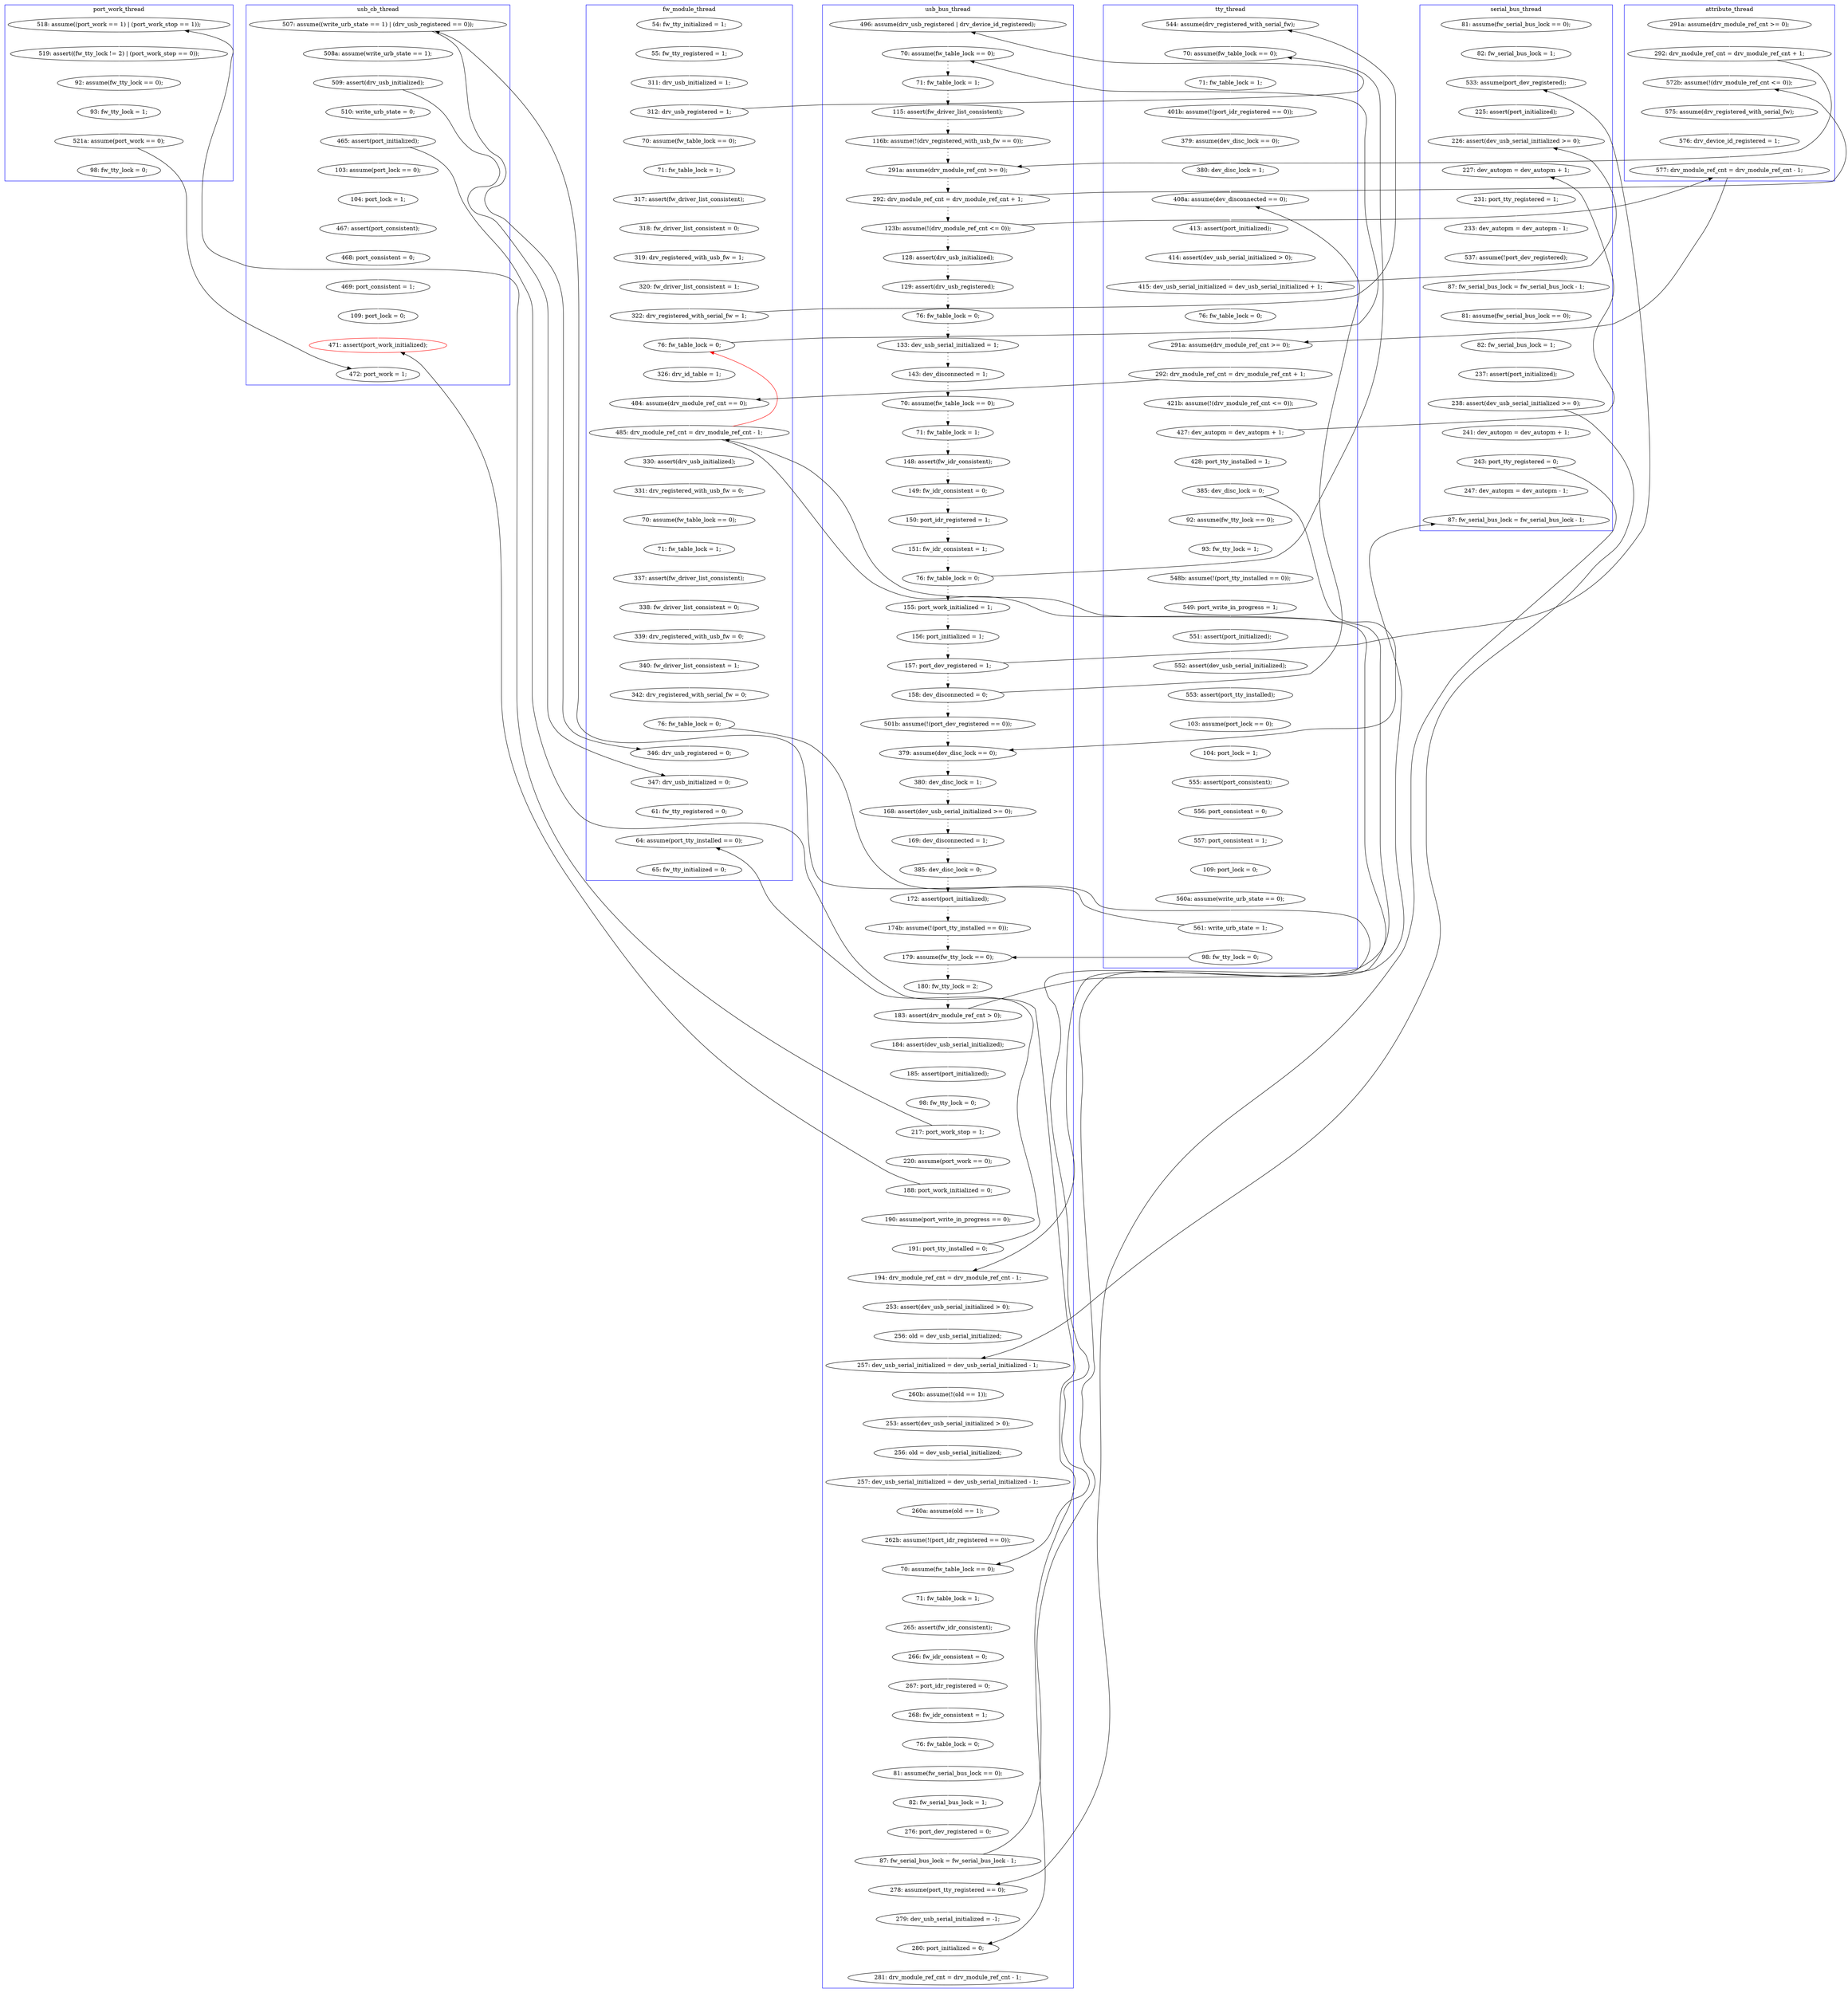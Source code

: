 digraph Counterexample {
	366 -> 367 [color = white, style = solid]
	151 -> 238 [color = black, style = solid, constraint = false]
	104 -> 131 [color = white, style = solid]
	205 -> 206 [color = white, style = solid]
	76 -> 77 [color = white, style = solid]
	96 -> 233 [color = white, style = solid]
	164 -> 270 [color = black, style = solid, constraint = false]
	203 -> 337 [color = black, style = solid, constraint = false]
	393 -> 395 [color = white, style = solid]
	95 -> 96 [color = white, style = solid]
	398 -> 399 [color = white, style = solid]
	88 -> 97 [color = black, style = dotted]
	216 -> 220 [color = white, style = solid]
	129 -> 133 [color = black, style = dotted]
	372 -> 373 [color = white, style = solid]
	56 -> 58 [color = white, style = solid]
	160 -> 268 [color = black, style = solid, constraint = false]
	334 -> 366 [color = black, style = solid, constraint = false]
	306 -> 322 [color = white, style = solid]
	220 -> 221 [color = white, style = solid]
	371 -> 372 [color = white, style = solid]
	357 -> 359 [color = white, style = solid]
	82 -> 87 [color = black, style = solid, constraint = false]
	302 -> 383 [color = white, style = solid]
	255 -> 258 [color = white, style = solid]
	396 -> 398 [color = white, style = solid]
	198 -> 201 [color = white, style = solid]
	275 -> 294 [color = white, style = solid]
	173 -> 174 [color = white, style = solid]
	191 -> 193 [color = white, style = solid]
	390 -> 393 [color = white, style = solid]
	326 -> 327 [color = white, style = solid]
	148 -> 149 [color = white, style = solid]
	160 -> 163 [color = white, style = solid]
	141 -> 142 [color = white, style = solid]
	129 -> 131 [color = black, style = solid, constraint = false]
	64 -> 66 [color = black, style = solid, constraint = false]
	133 -> 136 [color = black, style = dotted]
	243 -> 246 [color = black, style = dotted]
	370 -> 371 [color = white, style = solid]
	266 -> 267 [color = black, style = solid, constraint = false]
	93 -> 159 [color = black, style = solid, constraint = false]
	313 -> 362 [color = white, style = solid]
	330 -> 334 [color = white, style = solid]
	288 -> 289 [color = white, style = solid]
	307 -> 314 [color = white, style = solid]
	286 -> 412 [color = black, style = solid, constraint = false]
	206 -> 343 [color = black, style = solid, constraint = false]
	117 -> 120 [color = black, style = dotted]
	311 -> 312 [color = white, style = solid]
	286 -> 307 [color = white, style = solid]
	174 -> 177 [color = white, style = solid]
	151 -> 154 [color = white, style = solid]
	110 -> 117 [color = black, style = dotted]
	58 -> 61 [color = white, style = solid]
	72 -> 81 [color = black, style = dotted]
	269 -> 64 [color = red, style = solid, constraint = false]
	97 -> 98 [color = black, style = dotted]
	353 -> 354 [color = white, style = solid]
	142 -> 148 [color = white, style = solid]
	190 -> 191 [color = white, style = solid]
	186 -> 187 [color = white, style = solid]
	131 -> 132 [color = white, style = solid]
	42 -> 45 [color = white, style = solid]
	262 -> 264 [color = white, style = solid]
	254 -> 255 [color = white, style = solid]
	177 -> 178 [color = white, style = solid]
	238 -> 270 [color = white, style = solid]
	165 -> 168 [color = white, style = solid]
	253 -> 269 [color = black, style = solid, constraint = false]
	289 -> 293 [color = white, style = solid]
	268 -> 269 [color = white, style = solid]
	150 -> 151 [color = white, style = solid]
	328 -> 329 [color = white, style = solid]
	367 -> 370 [color = white, style = solid]
	50 -> 52 [color = white, style = solid]
	318 -> 353 [color = white, style = solid]
	136 -> 138 [color = black, style = dotted]
	149 -> 150 [color = white, style = solid]
	66 -> 67 [color = black, style = dotted]
	53 -> 66 [color = white, style = solid]
	355 -> 357 [color = white, style = solid]
	239 -> 240 [color = black, style = dotted]
	337 -> 343 [color = white, style = solid]
	230 -> 267 [color = white, style = solid]
	138 -> 145 [color = black, style = dotted]
	323 -> 326 [color = white, style = solid]
	212 -> 215 [color = white, style = solid]
	248 -> 250 [color = black, style = dotted]
	408 -> 412 [color = white, style = solid]
	101 -> 110 [color = black, style = dotted]
	246 -> 248 [color = black, style = dotted]
	334 -> 337 [color = white, style = solid]
	163 -> 164 [color = white, style = solid]
	215 -> 216 [color = white, style = solid]
	240 -> 242 [color = black, style = dotted]
	67 -> 70 [color = black, style = dotted]
	87 -> 89 [color = white, style = solid]
	267 -> 303 [color = white, style = solid]
	258 -> 262 [color = white, style = solid]
	193 -> 194 [color = white, style = solid]
	179 -> 186 [color = white, style = solid]
	54 -> 56 [color = white, style = solid]
	264 -> 266 [color = white, style = solid]
	206 -> 208 [color = white, style = solid]
	61 -> 64 [color = white, style = solid]
	322 -> 323 [color = white, style = solid]
	362 -> 410 [color = white, style = solid]
	412 -> 413 [color = white, style = solid]
	270 -> 276 [color = white, style = solid]
	269 -> 307 [color = black, style = solid, constraint = false]
	37 -> 38 [color = white, style = solid]
	168 -> 173 [color = white, style = solid]
	82 -> 88 [color = black, style = dotted]
	228 -> 251 [color = black, style = solid, constraint = false]
	132 -> 137 [color = white, style = solid]
	329 -> 330 [color = white, style = solid]
	159 -> 160 [color = white, style = solid]
	280 -> 286 [color = white, style = solid]
	293 -> 311 [color = white, style = solid]
	302 -> 303 [color = black, style = solid, constraint = false]
	269 -> 305 [color = white, style = solid]
	178 -> 179 [color = white, style = solid]
	38 -> 42 [color = white, style = solid]
	393 -> 410 [color = black, style = solid, constraint = false]
	64 -> 210 [color = white, style = solid]
	315 -> 316 [color = white, style = solid]
	98 -> 101 [color = black, style = dotted]
	145 -> 148 [color = black, style = solid, constraint = false]
	266 -> 280 [color = white, style = solid]
	311 -> 316 [color = black, style = solid, constraint = false]
	233 -> 237 [color = white, style = solid]
	314 -> 315 [color = white, style = solid]
	201 -> 202 [color = white, style = solid]
	359 -> 366 [color = white, style = solid]
	138 -> 233 [color = black, style = solid, constraint = false]
	187 -> 190 [color = white, style = solid]
	124 -> 125 [color = black, style = dotted]
	203 -> 205 [color = white, style = solid]
	52 -> 54 [color = white, style = solid]
	312 -> 313 [color = white, style = solid]
	88 -> 93 [color = black, style = solid, constraint = false]
	182 -> 239 [color = black, style = dotted]
	294 -> 298 [color = white, style = solid]
	387 -> 388 [color = white, style = solid]
	194 -> 195 [color = white, style = solid]
	77 -> 87 [color = white, style = solid]
	276 -> 277 [color = white, style = solid]
	61 -> 104 [color = black, style = solid, constraint = false]
	77 -> 81 [color = black, style = solid, constraint = false]
	195 -> 198 [color = white, style = solid]
	251 -> 252 [color = black, style = dotted]
	373 -> 376 [color = white, style = solid]
	253 -> 254 [color = white, style = solid]
	145 -> 182 [color = black, style = dotted]
	121 -> 123 [color = black, style = dotted]
	81 -> 82 [color = black, style = dotted]
	70 -> 72 [color = black, style = dotted]
	343 -> 408 [color = white, style = solid]
	212 -> 398 [color = black, style = solid, constraint = false]
	137 -> 141 [color = white, style = solid]
	202 -> 228 [color = white, style = solid]
	237 -> 238 [color = white, style = solid]
	164 -> 165 [color = white, style = solid]
	327 -> 328 [color = white, style = solid]
	45 -> 49 [color = white, style = solid]
	395 -> 396 [color = white, style = solid]
	376 -> 387 [color = white, style = solid]
	277 -> 279 [color = white, style = solid]
	89 -> 91 [color = white, style = solid]
	210 -> 268 [color = white, style = solid]
	252 -> 253 [color = black, style = dotted]
	283 -> 288 [color = white, style = solid]
	279 -> 283 [color = white, style = solid]
	298 -> 299 [color = white, style = solid]
	120 -> 121 [color = black, style = dotted]
	168 -> 239 [color = black, style = solid, constraint = false]
	313 -> 395 [color = black, style = solid, constraint = false]
	354 -> 355 [color = white, style = solid]
	208 -> 212 [color = white, style = solid]
	202 -> 203 [color = black, style = solid, constraint = false]
	222 -> 230 [color = white, style = solid]
	388 -> 390 [color = white, style = solid]
	250 -> 251 [color = black, style = dotted]
	242 -> 243 [color = black, style = dotted]
	221 -> 222 [color = white, style = solid]
	91 -> 93 [color = white, style = solid]
	125 -> 126 [color = black, style = dotted]
	45 -> 53 [color = black, style = solid, constraint = false]
	123 -> 124 [color = black, style = dotted]
	262 -> 275 [color = black, style = solid, constraint = false]
	126 -> 129 [color = black, style = dotted]
	316 -> 318 [color = white, style = solid]
	305 -> 306 [color = white, style = solid]
	154 -> 159 [color = white, style = solid]
	299 -> 302 [color = white, style = solid]
	49 -> 50 [color = white, style = solid]
	subgraph cluster5 {
		label = attribute_thread
		color = blue
		77  [label = "292: drv_module_ref_cnt = drv_module_ref_cnt + 1;"]
		76  [label = "291a: assume(drv_module_ref_cnt >= 0);"]
		93  [label = "577: drv_module_ref_cnt = drv_module_ref_cnt - 1;"]
		91  [label = "576: drv_device_id_registered = 1;"]
		89  [label = "575: assume(drv_registered_with_serial_fw);"]
		87  [label = "572b: assume(!(drv_module_ref_cnt <= 0));"]
	}
	subgraph cluster6 {
		label = usb_cb_thread
		color = blue
		216  [label = "104: port_lock = 1;"]
		230  [label = "109: port_lock = 0;"]
		267  [label = "471: assert(port_work_initialized);", color = red]
		203  [label = "507: assume((write_urb_state == 1) | (drv_usb_registered == 0));"]
		212  [label = "465: assert(port_initialized);"]
		215  [label = "103: assume(port_lock == 0);"]
		222  [label = "469: port_consistent = 1;"]
		303  [label = "472: port_work = 1;"]
		221  [label = "468: port_consistent = 0;"]
		220  [label = "467: assert(port_consistent);"]
		205  [label = "508a: assume(write_urb_state == 1);"]
		208  [label = "510: write_urb_state = 0;"]
		206  [label = "509: assert(drv_usb_initialized);"]
	}
	subgraph cluster7 {
		label = port_work_thread
		color = blue
		298  [label = "92: assume(fw_tty_lock == 0);"]
		383  [label = "98: fw_tty_lock = 0;"]
		275  [label = "518: assume((port_work == 1) | (port_work_stop == 1));"]
		302  [label = "521a: assume(port_work == 0);"]
		294  [label = "519: assert((fw_tty_lock != 2) | (port_work_stop == 0));"]
		299  [label = "93: fw_tty_lock = 1;"]
	}
	subgraph cluster1 {
		label = fw_module_thread
		color = blue
		306  [label = "331: drv_registered_with_usb_fw = 0;"]
		322  [label = "70: assume(fw_table_lock == 0);"]
		408  [label = "61: fw_tty_registered = 0;"]
		52  [label = "317: assert(fw_driver_list_consistent);"]
		334  [label = "76: fw_table_lock = 0;"]
		269  [label = "485: drv_module_ref_cnt = drv_module_ref_cnt - 1;"]
		305  [label = "330: assert(drv_usb_initialized);"]
		37  [label = "54: fw_tty_initialized = 1;"]
		327  [label = "338: fw_driver_list_consistent = 0;"]
		64  [label = "76: fw_table_lock = 0;"]
		343  [label = "347: drv_usb_initialized = 0;"]
		326  [label = "337: assert(fw_driver_list_consistent);"]
		413  [label = "65: fw_tty_initialized = 0;"]
		412  [label = "64: assume(port_tty_installed == 0);"]
		328  [label = "339: drv_registered_with_usb_fw = 0;"]
		49  [label = "70: assume(fw_table_lock == 0);"]
		210  [label = "326: drv_id_table = 1;"]
		329  [label = "340: fw_driver_list_consistent = 1;"]
		58  [label = "320: fw_driver_list_consistent = 1;"]
		50  [label = "71: fw_table_lock = 1;"]
		38  [label = "55: fw_tty_registered = 1;"]
		45  [label = "312: drv_usb_registered = 1;"]
		330  [label = "342: drv_registered_with_serial_fw = 0;"]
		337  [label = "346: drv_usb_registered = 0;"]
		42  [label = "311: drv_usb_initialized = 1;"]
		61  [label = "322: drv_registered_with_serial_fw = 1;"]
		54  [label = "318: fw_driver_list_consistent = 0;"]
		56  [label = "319: drv_registered_with_usb_fw = 1;"]
		323  [label = "71: fw_table_lock = 1;"]
		268  [label = "484: assume(drv_module_ref_cnt == 0);"]
	}
	subgraph cluster3 {
		label = serial_bus_thread
		color = blue
		233  [label = "533: assume(port_dev_registered);"]
		270  [label = "227: dev_autopm = dev_autopm + 1;"]
		410  [label = "87: fw_serial_bus_lock = fw_serial_bus_lock - 1;"]
		279  [label = "537: assume(!port_dev_registered);"]
		293  [label = "237: assert(port_initialized);"]
		237  [label = "225: assert(port_initialized);"]
		311  [label = "238: assert(dev_usb_serial_initialized >= 0);"]
		96  [label = "82: fw_serial_bus_lock = 1;"]
		95  [label = "81: assume(fw_serial_bus_lock == 0);"]
		313  [label = "243: port_tty_registered = 0;"]
		312  [label = "241: dev_autopm = dev_autopm + 1;"]
		238  [label = "226: assert(dev_usb_serial_initialized >= 0);"]
		289  [label = "82: fw_serial_bus_lock = 1;"]
		288  [label = "81: assume(fw_serial_bus_lock == 0);"]
		362  [label = "247: dev_autopm = dev_autopm - 1;"]
		283  [label = "87: fw_serial_bus_lock = fw_serial_bus_lock - 1;"]
		276  [label = "231: port_tty_registered = 1;"]
		277  [label = "233: dev_autopm = dev_autopm - 1;"]
	}
	subgraph cluster4 {
		label = tty_thread
		color = blue
		228  [label = "98: fw_tty_lock = 0;"]
		159  [label = "291a: assume(drv_module_ref_cnt >= 0);"]
		178  [label = "549: port_write_in_progress = 1;"]
		198  [label = "109: port_lock = 0;"]
		149  [label = "413: assert(port_initialized);"]
		201  [label = "560a: assume(write_urb_state == 0);"]
		173  [label = "92: assume(fw_tty_lock == 0);"]
		202  [label = "561: write_urb_state = 1;"]
		132  [label = "71: fw_table_lock = 1;"]
		177  [label = "548b: assume(!(port_tty_installed == 0));"]
		131  [label = "70: assume(fw_table_lock == 0);"]
		187  [label = "553: assert(port_tty_installed);"]
		179  [label = "551: assert(port_initialized);"]
		104  [label = "544: assume(drv_registered_with_serial_fw);"]
		151  [label = "415: dev_usb_serial_initialized = dev_usb_serial_initialized + 1;"]
		165  [label = "428: port_tty_installed = 1;"]
		160  [label = "292: drv_module_ref_cnt = drv_module_ref_cnt + 1;"]
		193  [label = "555: assert(port_consistent);"]
		137  [label = "401b: assume(!(port_idr_registered == 0));"]
		195  [label = "557: port_consistent = 1;"]
		190  [label = "103: assume(port_lock == 0);"]
		154  [label = "76: fw_table_lock = 0;"]
		164  [label = "427: dev_autopm = dev_autopm + 1;"]
		163  [label = "421b: assume(!(drv_module_ref_cnt <= 0));"]
		194  [label = "556: port_consistent = 0;"]
		186  [label = "552: assert(dev_usb_serial_initialized);"]
		191  [label = "104: port_lock = 1;"]
		148  [label = "408a: assume(dev_disconnected == 0);"]
		168  [label = "385: dev_disc_lock = 0;"]
		142  [label = "380: dev_disc_lock = 1;"]
		141  [label = "379: assume(dev_disc_lock == 0);"]
		174  [label = "93: fw_tty_lock = 1;"]
		150  [label = "414: assert(dev_usb_serial_initialized > 0);"]
	}
	subgraph cluster2 {
		label = usb_bus_thread
		color = blue
		399  [label = "281: drv_module_ref_cnt = drv_module_ref_cnt - 1;"]
		123  [label = "148: assert(fw_idr_consistent);"]
		286  [label = "191: port_tty_installed = 0;"]
		145  [label = "158: dev_disconnected = 0;"]
		357  [label = "260a: assume(old == 1);"]
		242  [label = "168: assert(dev_usb_serial_initialized >= 0);"]
		66  [label = "70: assume(fw_table_lock == 0);"]
		387  [label = "81: assume(fw_serial_bus_lock == 0);"]
		136  [label = "156: port_initialized = 1;"]
		373  [label = "268: fw_idr_consistent = 1;"]
		251  [label = "179: assume(fw_tty_lock == 0);"]
		240  [label = "380: dev_disc_lock = 1;"]
		316  [label = "257: dev_usb_serial_initialized = dev_usb_serial_initialized - 1;"]
		248  [label = "172: assert(port_initialized);"]
		117  [label = "143: dev_disconnected = 1;"]
		262  [label = "217: port_work_stop = 1;"]
		120  [label = "70: assume(fw_table_lock == 0);"]
		129  [label = "76: fw_table_lock = 0;"]
		72  [label = "116b: assume(!(drv_registered_with_usb_fw == 0));"]
		398  [label = "280: port_initialized = 0;"]
		393  [label = "87: fw_serial_bus_lock = fw_serial_bus_lock - 1;"]
		354  [label = "256: old = dev_usb_serial_initialized;"]
		367  [label = "71: fw_table_lock = 1;"]
		110  [label = "133: dev_usb_serial_initialized = 1;"]
		307  [label = "194: drv_module_ref_cnt = drv_module_ref_cnt - 1;"]
		254  [label = "184: assert(dev_usb_serial_initialized);"]
		133  [label = "155: port_work_initialized = 1;"]
		98  [label = "129: assert(drv_usb_registered);"]
		125  [label = "150: port_idr_registered = 1;"]
		266  [label = "188: port_work_initialized = 0;"]
		366  [label = "70: assume(fw_table_lock == 0);"]
		359  [label = "262b: assume(!(port_idr_registered == 0));"]
		126  [label = "151: fw_idr_consistent = 1;"]
		355  [label = "257: dev_usb_serial_initialized = dev_usb_serial_initialized - 1;"]
		318  [label = "260b: assume(!(old == 1));"]
		182  [label = "501b: assume(!(port_dev_registered == 0));"]
		88  [label = "123b: assume(!(drv_module_ref_cnt <= 0));"]
		70  [label = "115: assert(fw_driver_list_consistent);"]
		121  [label = "71: fw_table_lock = 1;"]
		370  [label = "265: assert(fw_idr_consistent);"]
		239  [label = "379: assume(dev_disc_lock == 0);"]
		396  [label = "279: dev_usb_serial_initialized = -1;"]
		243  [label = "169: dev_disconnected = 1;"]
		280  [label = "190: assume(port_write_in_progress == 0);"]
		371  [label = "266: fw_idr_consistent = 0;"]
		353  [label = "253: assert(dev_usb_serial_initialized > 0);"]
		250  [label = "174b: assume(!(port_tty_installed == 0));"]
		390  [label = "276: port_dev_registered = 0;"]
		138  [label = "157: port_dev_registered = 1;"]
		81  [label = "291a: assume(drv_module_ref_cnt >= 0);"]
		264  [label = "220: assume(port_work == 0);"]
		53  [label = "496: assume(drv_usb_registered | drv_device_id_registered);"]
		314  [label = "253: assert(dev_usb_serial_initialized > 0);"]
		376  [label = "76: fw_table_lock = 0;"]
		124  [label = "149: fw_idr_consistent = 0;"]
		388  [label = "82: fw_serial_bus_lock = 1;"]
		67  [label = "71: fw_table_lock = 1;"]
		315  [label = "256: old = dev_usb_serial_initialized;"]
		252  [label = "180: fw_tty_lock = 2;"]
		82  [label = "292: drv_module_ref_cnt = drv_module_ref_cnt + 1;"]
		255  [label = "185: assert(port_initialized);"]
		395  [label = "278: assume(port_tty_registered == 0);"]
		101  [label = "76: fw_table_lock = 0;"]
		253  [label = "183: assert(drv_module_ref_cnt > 0);"]
		97  [label = "128: assert(drv_usb_initialized);"]
		246  [label = "385: dev_disc_lock = 0;"]
		258  [label = "98: fw_tty_lock = 0;"]
		372  [label = "267: port_idr_registered = 0;"]
	}
}